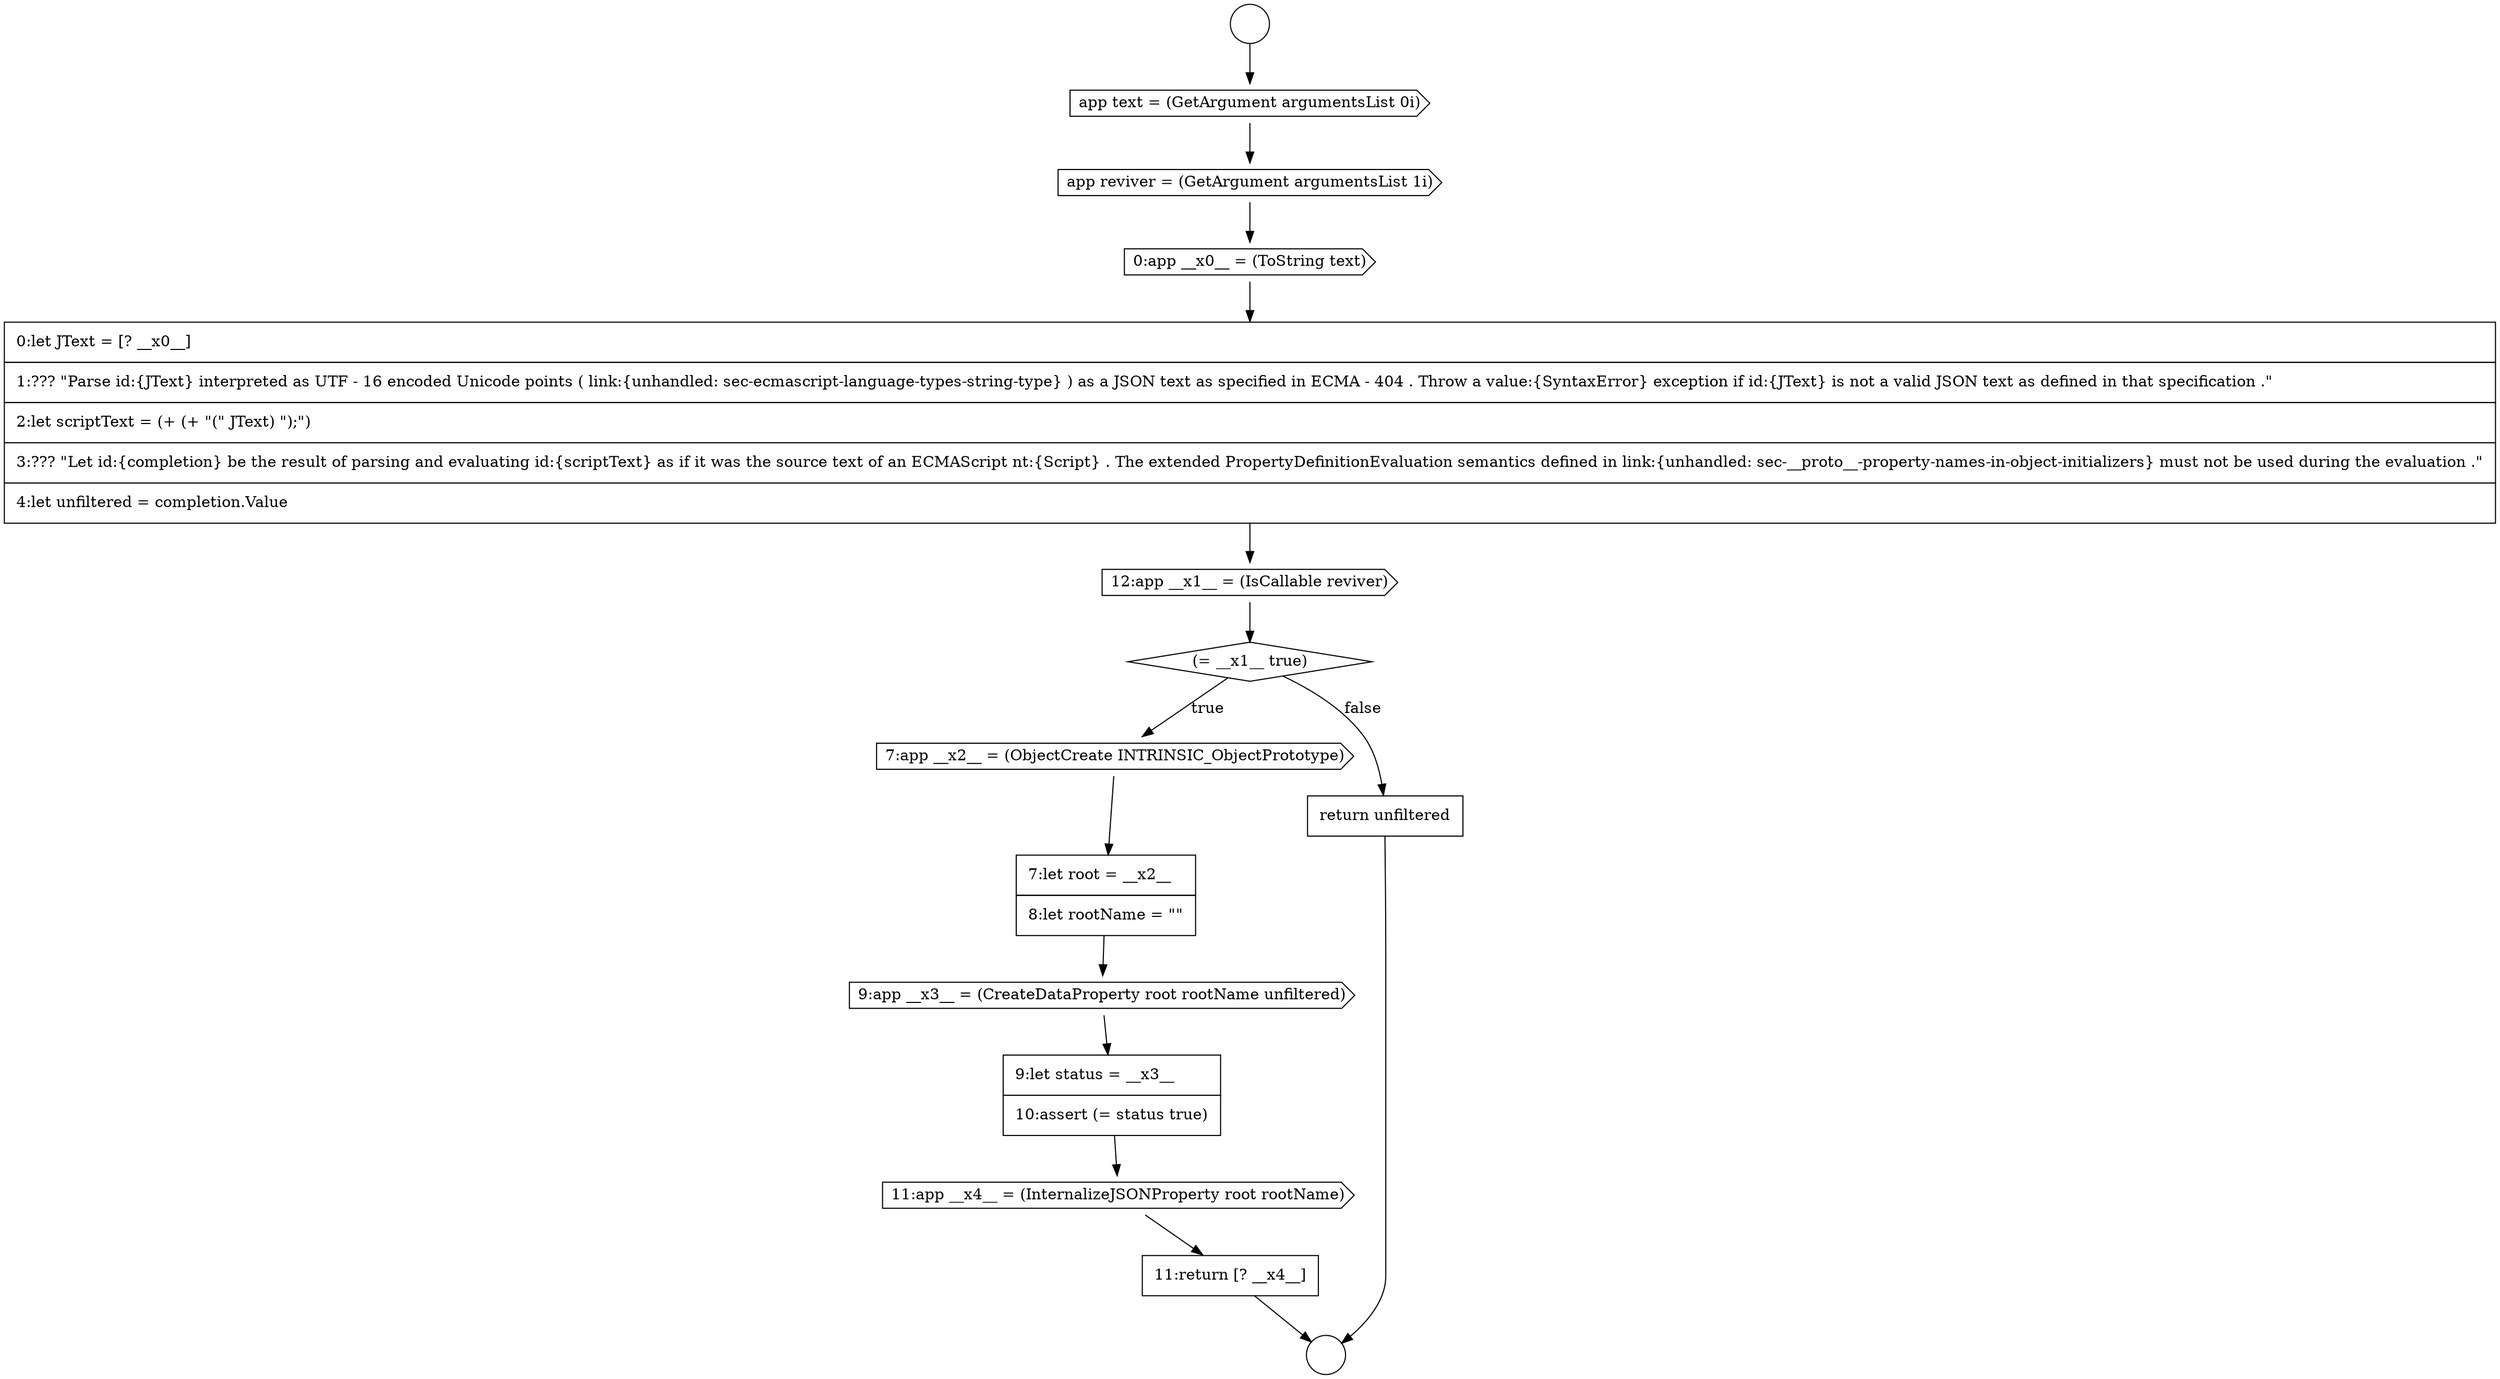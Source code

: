 digraph {
  node17243 [shape=circle label=" " color="black" fillcolor="white" style=filled]
  node17242 [shape=circle label=" " color="black" fillcolor="white" style=filled]
  node17245 [shape=cds, label=<<font color="black">app reviver = (GetArgument argumentsList 1i)</font>> color="black" fillcolor="white" style=filled]
  node17254 [shape=cds, label=<<font color="black">11:app __x4__ = (InternalizeJSONProperty root rootName)</font>> color="black" fillcolor="white" style=filled]
  node17250 [shape=cds, label=<<font color="black">7:app __x2__ = (ObjectCreate INTRINSIC_ObjectPrototype)</font>> color="black" fillcolor="white" style=filled]
  node17248 [shape=cds, label=<<font color="black">12:app __x1__ = (IsCallable reviver)</font>> color="black" fillcolor="white" style=filled]
  node17247 [shape=none, margin=0, label=<<font color="black">
    <table border="0" cellborder="1" cellspacing="0" cellpadding="10">
      <tr><td align="left">0:let JText = [? __x0__]</td></tr>
      <tr><td align="left">1:??? &quot;Parse id:{JText} interpreted as UTF - 16 encoded Unicode points ( link:{unhandled: sec-ecmascript-language-types-string-type} ) as a JSON text as specified in ECMA - 404 . Throw a value:{SyntaxError} exception if id:{JText} is not a valid JSON text as defined in that specification .&quot;</td></tr>
      <tr><td align="left">2:let scriptText = (+ (+ &quot;(&quot; JText) &quot;);&quot;)</td></tr>
      <tr><td align="left">3:??? &quot;Let id:{completion} be the result of parsing and evaluating id:{scriptText} as if it was the source text of an ECMAScript nt:{Script} . The extended PropertyDefinitionEvaluation semantics defined in link:{unhandled: sec-__proto__-property-names-in-object-initializers} must not be used during the evaluation .&quot;</td></tr>
      <tr><td align="left">4:let unfiltered = completion.Value</td></tr>
    </table>
  </font>> color="black" fillcolor="white" style=filled]
  node17252 [shape=cds, label=<<font color="black">9:app __x3__ = (CreateDataProperty root rootName unfiltered)</font>> color="black" fillcolor="white" style=filled]
  node17256 [shape=none, margin=0, label=<<font color="black">
    <table border="0" cellborder="1" cellspacing="0" cellpadding="10">
      <tr><td align="left">return unfiltered</td></tr>
    </table>
  </font>> color="black" fillcolor="white" style=filled]
  node17253 [shape=none, margin=0, label=<<font color="black">
    <table border="0" cellborder="1" cellspacing="0" cellpadding="10">
      <tr><td align="left">9:let status = __x3__</td></tr>
      <tr><td align="left">10:assert (= status true)</td></tr>
    </table>
  </font>> color="black" fillcolor="white" style=filled]
  node17246 [shape=cds, label=<<font color="black">0:app __x0__ = (ToString text)</font>> color="black" fillcolor="white" style=filled]
  node17251 [shape=none, margin=0, label=<<font color="black">
    <table border="0" cellborder="1" cellspacing="0" cellpadding="10">
      <tr><td align="left">7:let root = __x2__</td></tr>
      <tr><td align="left">8:let rootName = &quot;&quot;</td></tr>
    </table>
  </font>> color="black" fillcolor="white" style=filled]
  node17244 [shape=cds, label=<<font color="black">app text = (GetArgument argumentsList 0i)</font>> color="black" fillcolor="white" style=filled]
  node17249 [shape=diamond, label=<<font color="black">(= __x1__ true)</font>> color="black" fillcolor="white" style=filled]
  node17255 [shape=none, margin=0, label=<<font color="black">
    <table border="0" cellborder="1" cellspacing="0" cellpadding="10">
      <tr><td align="left">11:return [? __x4__]</td></tr>
    </table>
  </font>> color="black" fillcolor="white" style=filled]
  node17248 -> node17249 [ color="black"]
  node17250 -> node17251 [ color="black"]
  node17252 -> node17253 [ color="black"]
  node17255 -> node17243 [ color="black"]
  node17254 -> node17255 [ color="black"]
  node17242 -> node17244 [ color="black"]
  node17251 -> node17252 [ color="black"]
  node17247 -> node17248 [ color="black"]
  node17246 -> node17247 [ color="black"]
  node17249 -> node17250 [label=<<font color="black">true</font>> color="black"]
  node17249 -> node17256 [label=<<font color="black">false</font>> color="black"]
  node17245 -> node17246 [ color="black"]
  node17253 -> node17254 [ color="black"]
  node17256 -> node17243 [ color="black"]
  node17244 -> node17245 [ color="black"]
}
